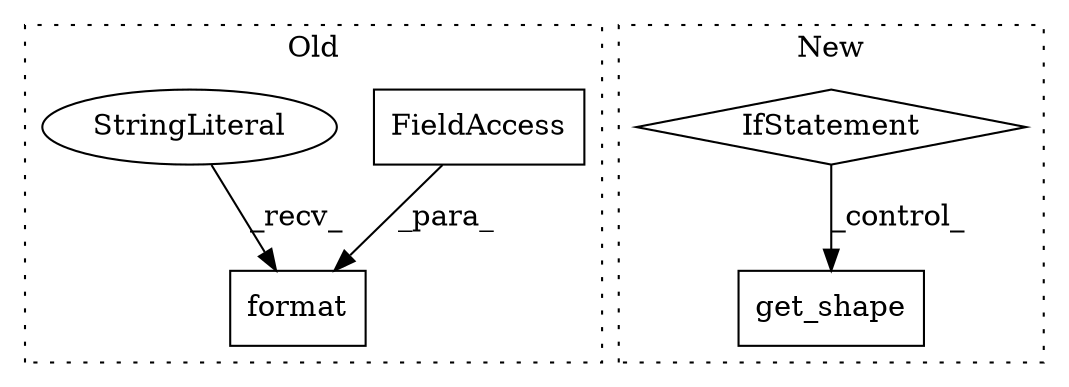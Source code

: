 digraph G {
subgraph cluster0 {
1 [label="format" a="32" s="13437,13454" l="7,1" shape="box"];
3 [label="FieldAccess" a="22" s="13444" l="10" shape="box"];
5 [label="StringLiteral" a="45" s="13430" l="6" shape="ellipse"];
label = "Old";
style="dotted";
}
subgraph cluster1 {
2 [label="get_shape" a="32" s="13677" l="11" shape="box"];
4 [label="IfStatement" a="25" s="13590,13611" l="4,2" shape="diamond"];
label = "New";
style="dotted";
}
3 -> 1 [label="_para_"];
4 -> 2 [label="_control_"];
5 -> 1 [label="_recv_"];
}